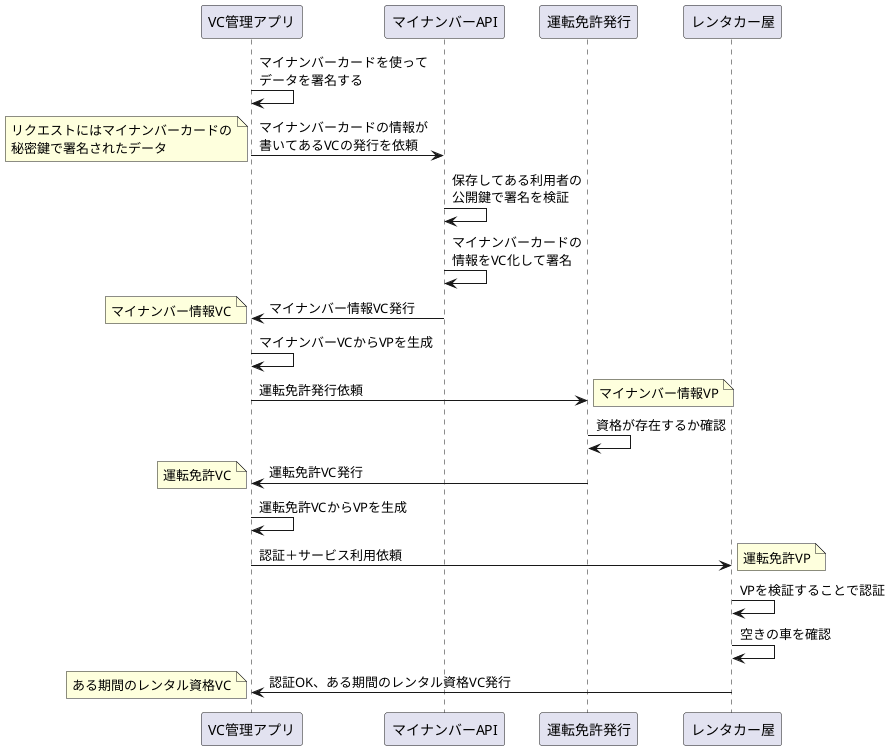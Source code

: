 @startuml
VC管理アプリ -> VC管理アプリ : マイナンバーカードを使って\nデータを署名する
VC管理アプリ -> マイナンバーAPI : マイナンバーカードの情報が\n書いてあるVCの発行を依頼
note left: リクエストにはマイナンバーカードの\n秘密鍵で署名されたデータ
マイナンバーAPI -> マイナンバーAPI : 保存してある利用者の\n公開鍵で署名を検証
マイナンバーAPI -> マイナンバーAPI : マイナンバーカードの\n情報をVC化して署名
マイナンバーAPI -> VC管理アプリ : マイナンバー情報VC発行
note left: マイナンバー情報VC
VC管理アプリ -> VC管理アプリ : マイナンバーVCからVPを生成
VC管理アプリ -> 運転免許発行 : 運転免許発行依頼
note right: マイナンバー情報VP
運転免許発行 -> 運転免許発行 : 資格が存在するか確認
運転免許発行 -> VC管理アプリ : 運転免許VC発行
note left: 運転免許VC
VC管理アプリ -> VC管理アプリ : 運転免許VCからVPを生成
VC管理アプリ -> レンタカー屋 : 認証＋サービス利用依頼
note right: 運転免許VP
レンタカー屋 -> レンタカー屋 : VPを検証することで認証
レンタカー屋 -> レンタカー屋 : 空きの車を確認
レンタカー屋 -> VC管理アプリ : 認証OK、ある期間のレンタル資格VC発行
note left: ある期間のレンタル資格VC
@enduml
